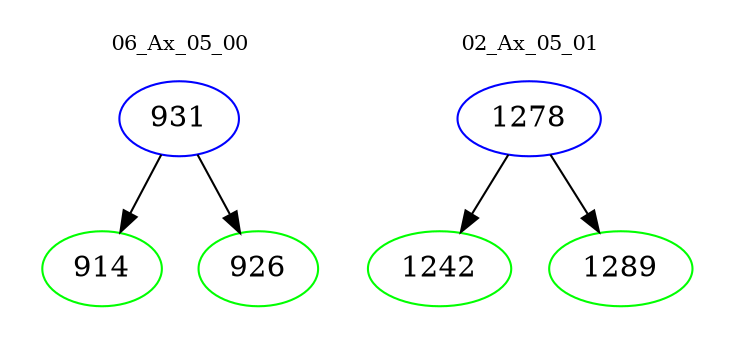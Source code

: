 digraph{
subgraph cluster_0 {
color = white
label = "06_Ax_05_00";
fontsize=10;
T0_931 [label="931", color="blue"]
T0_931 -> T0_914 [color="black"]
T0_914 [label="914", color="green"]
T0_931 -> T0_926 [color="black"]
T0_926 [label="926", color="green"]
}
subgraph cluster_1 {
color = white
label = "02_Ax_05_01";
fontsize=10;
T1_1278 [label="1278", color="blue"]
T1_1278 -> T1_1242 [color="black"]
T1_1242 [label="1242", color="green"]
T1_1278 -> T1_1289 [color="black"]
T1_1289 [label="1289", color="green"]
}
}
